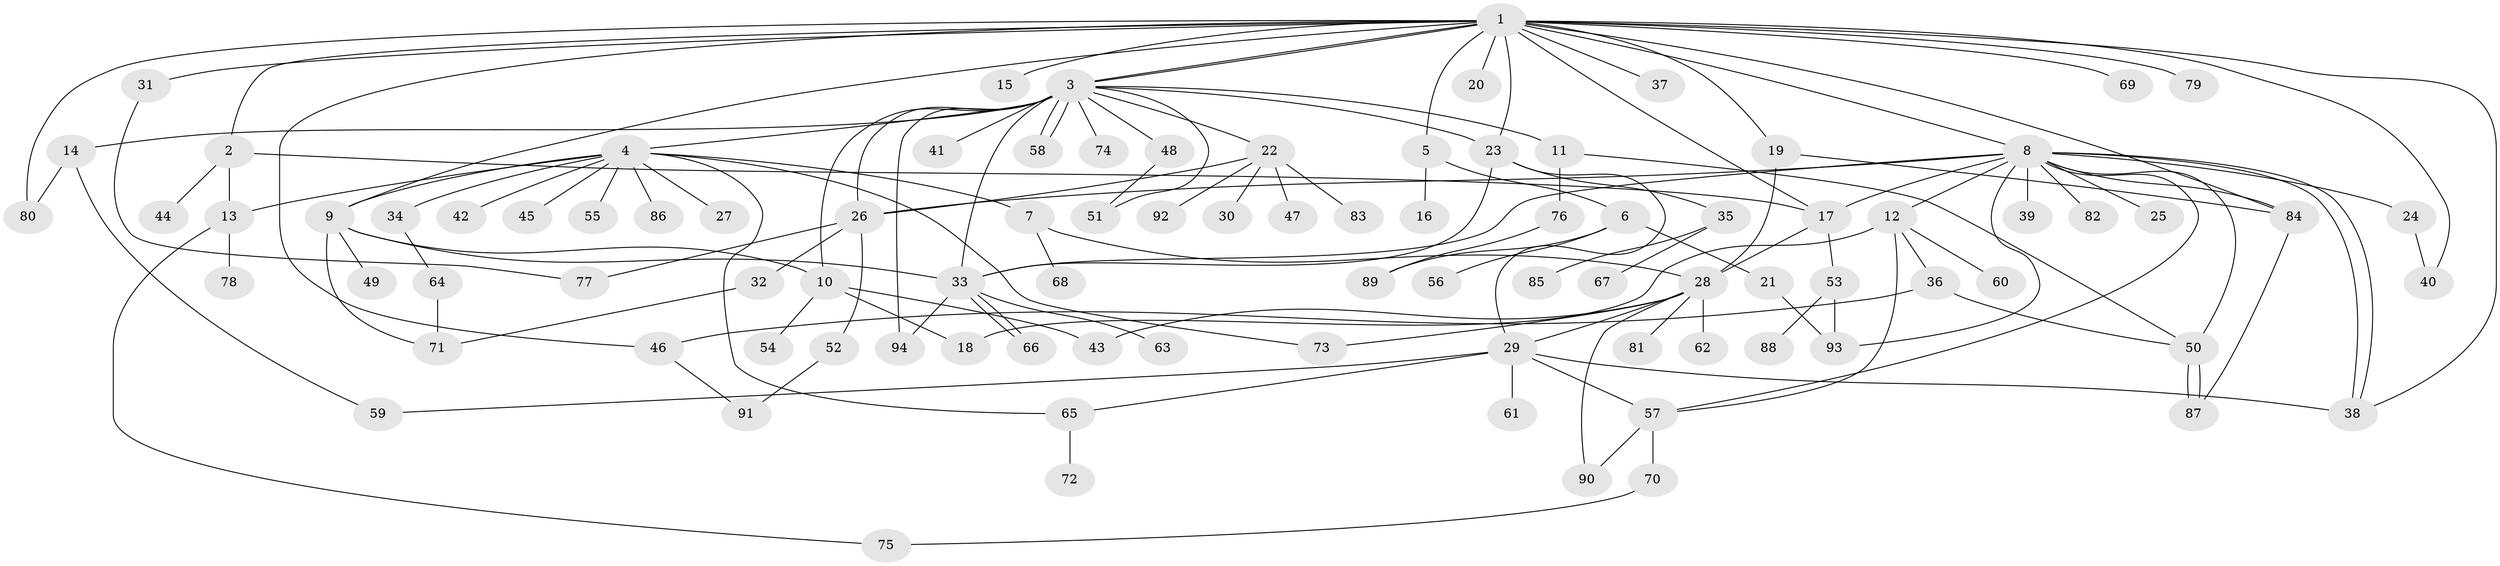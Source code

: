 // Generated by graph-tools (version 1.1) at 2025/26/03/09/25 03:26:00]
// undirected, 94 vertices, 140 edges
graph export_dot {
graph [start="1"]
  node [color=gray90,style=filled];
  1;
  2;
  3;
  4;
  5;
  6;
  7;
  8;
  9;
  10;
  11;
  12;
  13;
  14;
  15;
  16;
  17;
  18;
  19;
  20;
  21;
  22;
  23;
  24;
  25;
  26;
  27;
  28;
  29;
  30;
  31;
  32;
  33;
  34;
  35;
  36;
  37;
  38;
  39;
  40;
  41;
  42;
  43;
  44;
  45;
  46;
  47;
  48;
  49;
  50;
  51;
  52;
  53;
  54;
  55;
  56;
  57;
  58;
  59;
  60;
  61;
  62;
  63;
  64;
  65;
  66;
  67;
  68;
  69;
  70;
  71;
  72;
  73;
  74;
  75;
  76;
  77;
  78;
  79;
  80;
  81;
  82;
  83;
  84;
  85;
  86;
  87;
  88;
  89;
  90;
  91;
  92;
  93;
  94;
  1 -- 2;
  1 -- 3;
  1 -- 3;
  1 -- 5;
  1 -- 8;
  1 -- 9;
  1 -- 15;
  1 -- 17;
  1 -- 19;
  1 -- 20;
  1 -- 23;
  1 -- 31;
  1 -- 37;
  1 -- 38;
  1 -- 40;
  1 -- 46;
  1 -- 69;
  1 -- 79;
  1 -- 80;
  1 -- 84;
  2 -- 13;
  2 -- 17;
  2 -- 44;
  3 -- 4;
  3 -- 10;
  3 -- 11;
  3 -- 14;
  3 -- 22;
  3 -- 23;
  3 -- 26;
  3 -- 33;
  3 -- 41;
  3 -- 48;
  3 -- 51;
  3 -- 58;
  3 -- 58;
  3 -- 74;
  3 -- 94;
  4 -- 7;
  4 -- 9;
  4 -- 13;
  4 -- 27;
  4 -- 34;
  4 -- 42;
  4 -- 45;
  4 -- 55;
  4 -- 65;
  4 -- 73;
  4 -- 86;
  5 -- 6;
  5 -- 16;
  6 -- 21;
  6 -- 56;
  6 -- 89;
  7 -- 28;
  7 -- 68;
  8 -- 12;
  8 -- 17;
  8 -- 24;
  8 -- 25;
  8 -- 26;
  8 -- 33;
  8 -- 38;
  8 -- 38;
  8 -- 39;
  8 -- 50;
  8 -- 57;
  8 -- 82;
  8 -- 84;
  8 -- 93;
  9 -- 10;
  9 -- 33;
  9 -- 49;
  9 -- 71;
  10 -- 18;
  10 -- 43;
  10 -- 54;
  11 -- 50;
  11 -- 76;
  12 -- 18;
  12 -- 36;
  12 -- 57;
  12 -- 60;
  13 -- 75;
  13 -- 78;
  14 -- 59;
  14 -- 80;
  17 -- 28;
  17 -- 53;
  19 -- 28;
  19 -- 84;
  21 -- 93;
  22 -- 26;
  22 -- 30;
  22 -- 47;
  22 -- 83;
  22 -- 92;
  23 -- 29;
  23 -- 33;
  23 -- 35;
  24 -- 40;
  26 -- 32;
  26 -- 52;
  26 -- 77;
  28 -- 29;
  28 -- 43;
  28 -- 62;
  28 -- 73;
  28 -- 81;
  28 -- 90;
  29 -- 38;
  29 -- 57;
  29 -- 59;
  29 -- 61;
  29 -- 65;
  31 -- 77;
  32 -- 71;
  33 -- 63;
  33 -- 66;
  33 -- 66;
  33 -- 94;
  34 -- 64;
  35 -- 67;
  35 -- 85;
  36 -- 46;
  36 -- 50;
  46 -- 91;
  48 -- 51;
  50 -- 87;
  50 -- 87;
  52 -- 91;
  53 -- 88;
  53 -- 93;
  57 -- 70;
  57 -- 90;
  64 -- 71;
  65 -- 72;
  70 -- 75;
  76 -- 89;
  84 -- 87;
}
